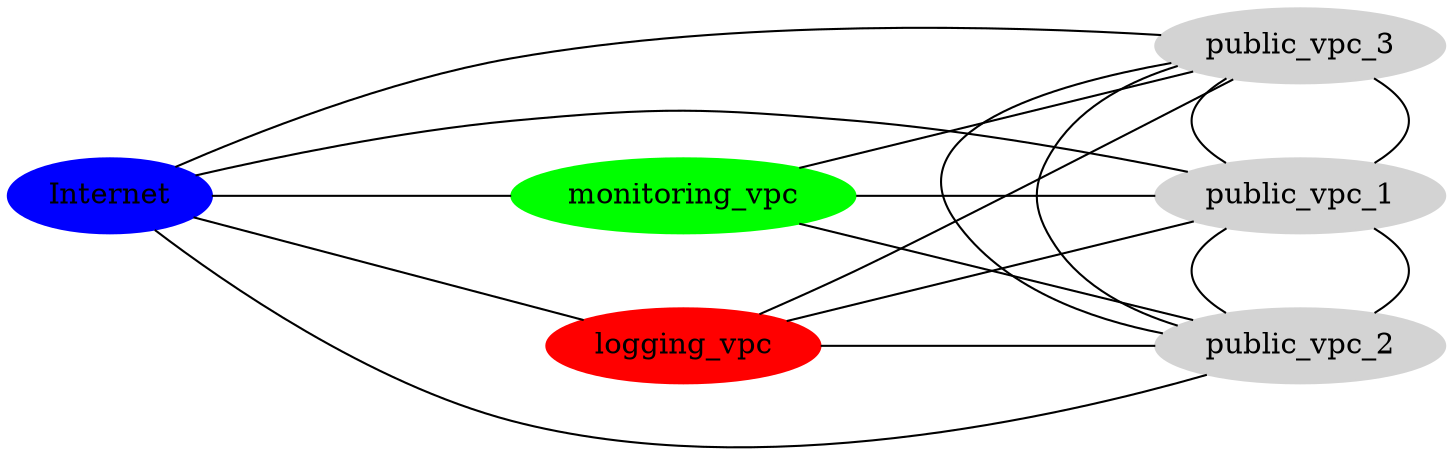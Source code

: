 graph G {
    #http://www.graphviz.org/pdf/dotguide.pdf
    rankdir = LR

    Internet [ color = blue, style = filled ]
    monitoring_vpc [ color = green, style = filled ]
    logging_vpc [ color = red, style = filled ]

    public_vpc_1 [ color = lightgray, style = filled ]
    public_vpc_2 [ color = lightgray, style = filled ]
    public_vpc_3 [ color = lightgray, style = filled ]

    ranksep = 2.0
    nodesep = .5

    Internet -- public_vpc_1;
    Internet -- public_vpc_2;
    Internet -- public_vpc_3;

    {
        rank = same;
        Internet;
    }

    {
        rank = same;
        monitoring_vpc; logging_vpc;
    }

    {
        rank = same;
        public_vpc_1; public_vpc_2; public_vpc_3;
    }


    Internet -- monitoring_vpc;
    Internet -- logging_vpc;

    monitoring_vpc -- public_vpc_1;
    monitoring_vpc -- public_vpc_2;
    monitoring_vpc -- public_vpc_3;

    public_vpc_1 -- logging_vpc;
    public_vpc_2 -- logging_vpc;
    public_vpc_3 -- logging_vpc;

    public_vpc_1 -- public_vpc_2;
    public_vpc_1 -- public_vpc_3;

    public_vpc_2 -- public_vpc_1;
    public_vpc_2 -- public_vpc_3;

    public_vpc_3 -- public_vpc_1;
    public_vpc_3 -- public_vpc_2;
}

